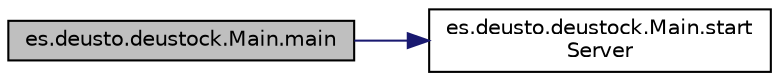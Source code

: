 digraph "es.deusto.deustock.Main.main"
{
 // LATEX_PDF_SIZE
  edge [fontname="Helvetica",fontsize="10",labelfontname="Helvetica",labelfontsize="10"];
  node [fontname="Helvetica",fontsize="10",shape=record];
  rankdir="LR";
  Node1 [label="es.deusto.deustock.Main.main",height=0.2,width=0.4,color="black", fillcolor="grey75", style="filled", fontcolor="black",tooltip=" "];
  Node1 -> Node2 [color="midnightblue",fontsize="10",style="solid",fontname="Helvetica"];
  Node2 [label="es.deusto.deustock.Main.start\lServer",height=0.2,width=0.4,color="black", fillcolor="white", style="filled",URL="$classes_1_1deusto_1_1deustock_1_1_main.html#acdf4b613557acc2a6ae6811e3e330577",tooltip=" "];
}
